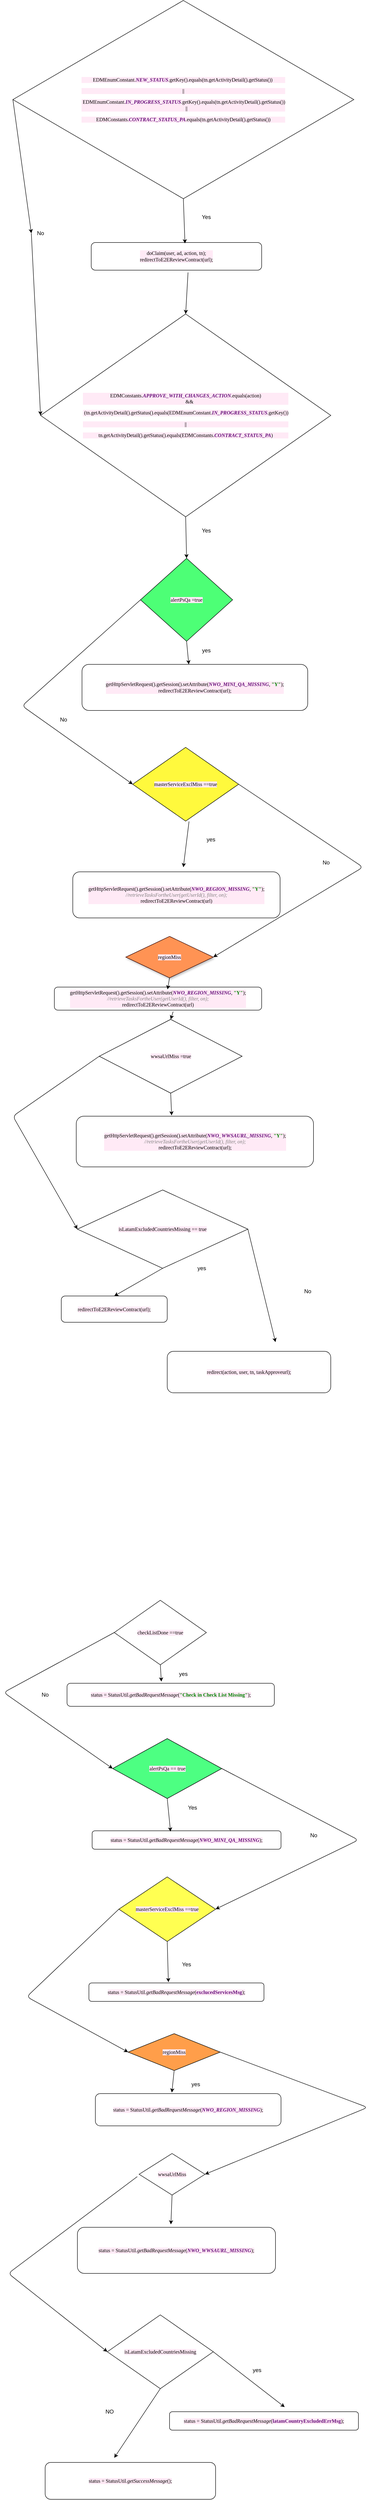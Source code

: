 <mxfile version="12.9.8" type="github">
  <diagram id="C5RBs43oDa-KdzZeNtuy" name="Page-1">
    <mxGraphModel dx="1849" dy="420" grid="1" gridSize="10" guides="1" tooltips="1" connect="1" arrows="1" fold="1" page="1" pageScale="1" pageWidth="827" pageHeight="1169" math="0" shadow="0">
      <root>
        <mxCell id="WIyWlLk6GJQsqaUBKTNV-0" />
        <mxCell id="WIyWlLk6GJQsqaUBKTNV-1" parent="WIyWlLk6GJQsqaUBKTNV-0" />
        <mxCell id="hJoSlyMiaI26ZgM42gBi-16" value="&lt;pre style=&quot;background-color: rgb(255 , 234 , 246) ; font-family: &amp;#34;consolas&amp;#34; ; font-size: 8.3pt&quot;&gt;masterServiceExclMiss ==true&lt;/pre&gt;" style="rhombus;whiteSpace=wrap;html=1;fillColor=#FFF93D;" parent="WIyWlLk6GJQsqaUBKTNV-1" vertex="1">
          <mxGeometry x="-530" y="1680" width="230" height="160" as="geometry" />
        </mxCell>
        <mxCell id="hJoSlyMiaI26ZgM42gBi-0" value="&lt;pre style=&quot;background-color: rgb(255 , 234 , 246) ; font-family: &amp;#34;consolas&amp;#34; ; font-size: 8.3pt&quot;&gt;EDMEnumConstant.&lt;span style=&quot;color: #660e7a ; font-weight: bold ; font-style: italic&quot;&gt;NEW_STATUS&lt;/span&gt;.getKey().equals(tn.getActivityDetail().getStatus()) &lt;/pre&gt;&lt;pre style=&quot;background-color: rgb(255 , 234 , 246) ; font-family: &amp;#34;consolas&amp;#34; ; font-size: 8.3pt&quot;&gt;||&lt;/pre&gt;&lt;pre style=&quot;background-color: rgb(255 , 234 , 246) ; font-family: &amp;#34;consolas&amp;#34; ; font-size: 8.3pt&quot;&gt; EDMEnumConstant.&lt;span style=&quot;color: #660e7a ; font-weight: bold ; font-style: italic&quot;&gt;IN_PROGRESS_STATUS&lt;/span&gt;.getKey().equals(tn.getActivityDetail().getStatus())&lt;br&gt;      || &lt;/pre&gt;&lt;pre style=&quot;background-color: rgb(255 , 234 , 246) ; font-family: &amp;#34;consolas&amp;#34; ; font-size: 8.3pt&quot;&gt;EDMConstants.&lt;span style=&quot;color: #660e7a ; font-weight: bold ; font-style: italic&quot;&gt;CONTRACT_STATUS_PA&lt;/span&gt;.equals(tn.getActivityDetail().getStatus())&lt;/pre&gt;" style="rhombus;whiteSpace=wrap;html=1;" parent="WIyWlLk6GJQsqaUBKTNV-1" vertex="1">
          <mxGeometry x="-790" y="60" width="740" height="430" as="geometry" />
        </mxCell>
        <mxCell id="hJoSlyMiaI26ZgM42gBi-2" value="&lt;pre style=&quot;background-color: rgb(255 , 234 , 246) ; font-family: &amp;#34;consolas&amp;#34; ; font-size: 8.3pt&quot;&gt;doClaim(user, ad, action, tn);&lt;br&gt;redirectToE2EReviewContract(url);&lt;/pre&gt;" style="rounded=1;whiteSpace=wrap;html=1;" parent="WIyWlLk6GJQsqaUBKTNV-1" vertex="1">
          <mxGeometry x="-620" y="585" width="370" height="60" as="geometry" />
        </mxCell>
        <mxCell id="hJoSlyMiaI26ZgM42gBi-3" value="" style="endArrow=classic;html=1;exitX=0.5;exitY=1;exitDx=0;exitDy=0;entryX=0.55;entryY=0.033;entryDx=0;entryDy=0;entryPerimeter=0;" parent="WIyWlLk6GJQsqaUBKTNV-1" source="hJoSlyMiaI26ZgM42gBi-0" target="hJoSlyMiaI26ZgM42gBi-2" edge="1">
          <mxGeometry width="50" height="50" relative="1" as="geometry">
            <mxPoint x="-490" y="550" as="sourcePoint" />
            <mxPoint x="-440" y="500" as="targetPoint" />
          </mxGeometry>
        </mxCell>
        <mxCell id="hJoSlyMiaI26ZgM42gBi-4" value="Yes" style="text;html=1;strokeColor=none;fillColor=none;align=center;verticalAlign=middle;whiteSpace=wrap;rounded=0;" parent="WIyWlLk6GJQsqaUBKTNV-1" vertex="1">
          <mxGeometry x="-390" y="520" width="40" height="20" as="geometry" />
        </mxCell>
        <mxCell id="hJoSlyMiaI26ZgM42gBi-5" value="&lt;div&gt;&lt;pre style=&quot;background-color: #ffeaf6 ; color: #000000 ; font-family: &amp;#34;consolas&amp;#34; ; font-size: 8.3pt&quot;&gt;EDMConstants.&lt;span style=&quot;color: #660e7a ; font-weight: bold ; font-style: italic&quot;&gt;APPROVE_WITH_CHANGES_ACTION&lt;/span&gt;.equals(action)&lt;br&gt;      &amp;amp;&amp;amp;&lt;/pre&gt;&lt;pre style=&quot;background-color: #ffeaf6 ; color: #000000 ; font-family: &amp;#34;consolas&amp;#34; ; font-size: 8.3pt&quot;&gt; (tn.getActivityDetail().getStatus().equals(EDMEnumConstant.&lt;span style=&quot;color: #660e7a ; font-weight: bold ; font-style: italic&quot;&gt;IN_PROGRESS_STATUS&lt;/span&gt;.getKey())&lt;/pre&gt;&lt;pre style=&quot;background-color: #ffeaf6 ; color: #000000 ; font-family: &amp;#34;consolas&amp;#34; ; font-size: 8.3pt&quot;&gt; || &lt;/pre&gt;&lt;pre style=&quot;background-color: #ffeaf6 ; color: #000000 ; font-family: &amp;#34;consolas&amp;#34; ; font-size: 8.3pt&quot;&gt;tn.getActivityDetail().getStatus().equals(EDMConstants.&lt;span style=&quot;color: #660e7a ; font-weight: bold ; font-style: italic&quot;&gt;CONTRACT_STATUS_PA&lt;/span&gt;)&lt;/pre&gt;&lt;/div&gt;" style="rhombus;whiteSpace=wrap;html=1;" parent="WIyWlLk6GJQsqaUBKTNV-1" vertex="1">
          <mxGeometry x="-730" y="740" width="630" height="440" as="geometry" />
        </mxCell>
        <mxCell id="hJoSlyMiaI26ZgM42gBi-6" value="" style="endArrow=classic;html=1;exitX=0;exitY=0.5;exitDx=0;exitDy=0;entryX=0;entryY=0.5;entryDx=0;entryDy=0;" parent="WIyWlLk6GJQsqaUBKTNV-1" source="hJoSlyMiaI26ZgM42gBi-7" target="hJoSlyMiaI26ZgM42gBi-5" edge="1">
          <mxGeometry width="50" height="50" relative="1" as="geometry">
            <mxPoint x="-410" y="330" as="sourcePoint" />
            <mxPoint x="-730" y="510" as="targetPoint" />
          </mxGeometry>
        </mxCell>
        <mxCell id="hJoSlyMiaI26ZgM42gBi-7" value="No" style="text;html=1;strokeColor=none;fillColor=none;align=center;verticalAlign=middle;whiteSpace=wrap;rounded=0;" parent="WIyWlLk6GJQsqaUBKTNV-1" vertex="1">
          <mxGeometry x="-750" y="555" width="40" height="20" as="geometry" />
        </mxCell>
        <mxCell id="hJoSlyMiaI26ZgM42gBi-8" value="" style="endArrow=classic;html=1;exitX=0;exitY=0.5;exitDx=0;exitDy=0;entryX=0;entryY=0.5;entryDx=0;entryDy=0;" parent="WIyWlLk6GJQsqaUBKTNV-1" source="hJoSlyMiaI26ZgM42gBi-0" target="hJoSlyMiaI26ZgM42gBi-7" edge="1">
          <mxGeometry width="50" height="50" relative="1" as="geometry">
            <mxPoint x="-790" y="275" as="sourcePoint" />
            <mxPoint x="-680" y="925" as="targetPoint" />
          </mxGeometry>
        </mxCell>
        <mxCell id="hJoSlyMiaI26ZgM42gBi-9" value="" style="endArrow=classic;html=1;entryX=0.5;entryY=0;entryDx=0;entryDy=0;exitX=0.568;exitY=1.083;exitDx=0;exitDy=0;exitPerimeter=0;" parent="WIyWlLk6GJQsqaUBKTNV-1" source="hJoSlyMiaI26ZgM42gBi-2" target="hJoSlyMiaI26ZgM42gBi-5" edge="1">
          <mxGeometry width="50" height="50" relative="1" as="geometry">
            <mxPoint x="-410" y="660" as="sourcePoint" />
            <mxPoint x="-410" y="680" as="targetPoint" />
          </mxGeometry>
        </mxCell>
        <mxCell id="hJoSlyMiaI26ZgM42gBi-10" value="&lt;pre style=&quot;background-color: rgb(255 , 234 , 246) ; font-family: &amp;#34;consolas&amp;#34; ; font-size: 8.3pt&quot;&gt;alertPsQa =true&lt;/pre&gt;" style="rhombus;whiteSpace=wrap;html=1;fillColor=#4DFF76;" parent="WIyWlLk6GJQsqaUBKTNV-1" vertex="1">
          <mxGeometry x="-513" y="1270" width="200" height="180" as="geometry" />
        </mxCell>
        <mxCell id="hJoSlyMiaI26ZgM42gBi-11" value="" style="endArrow=classic;html=1;exitX=0.5;exitY=1;exitDx=0;exitDy=0;entryX=0.5;entryY=0;entryDx=0;entryDy=0;" parent="WIyWlLk6GJQsqaUBKTNV-1" source="hJoSlyMiaI26ZgM42gBi-5" target="hJoSlyMiaI26ZgM42gBi-10" edge="1">
          <mxGeometry width="50" height="50" relative="1" as="geometry">
            <mxPoint x="-440" y="1230" as="sourcePoint" />
            <mxPoint x="-390" y="1180" as="targetPoint" />
          </mxGeometry>
        </mxCell>
        <mxCell id="hJoSlyMiaI26ZgM42gBi-12" value="Yes" style="text;html=1;strokeColor=none;fillColor=none;align=center;verticalAlign=middle;whiteSpace=wrap;rounded=0;" parent="WIyWlLk6GJQsqaUBKTNV-1" vertex="1">
          <mxGeometry x="-390" y="1200" width="40" height="20" as="geometry" />
        </mxCell>
        <mxCell id="hJoSlyMiaI26ZgM42gBi-13" value="&lt;pre style=&quot;background-color: rgb(255 , 234 , 246) ; font-family: &amp;#34;consolas&amp;#34; ; font-size: 8.3pt&quot;&gt;getHttpServletRequest().getSession().setAttribute(&lt;span style=&quot;color: #660e7a ; font-weight: bold ; font-style: italic&quot;&gt;NWO_MINI_QA_MISSING&lt;/span&gt;, &lt;span style=&quot;color: #008000 ; font-weight: bold&quot;&gt;&quot;Y&quot;&lt;/span&gt;);&lt;br&gt;redirectToE2EReviewContract(url);&lt;/pre&gt;" style="rounded=1;whiteSpace=wrap;html=1;" parent="WIyWlLk6GJQsqaUBKTNV-1" vertex="1">
          <mxGeometry x="-640" y="1500" width="490" height="100" as="geometry" />
        </mxCell>
        <mxCell id="hJoSlyMiaI26ZgM42gBi-14" value="" style="endArrow=classic;html=1;entryX=0.473;entryY=0;entryDx=0;entryDy=0;entryPerimeter=0;" parent="WIyWlLk6GJQsqaUBKTNV-1" target="hJoSlyMiaI26ZgM42gBi-13" edge="1">
          <mxGeometry width="50" height="50" relative="1" as="geometry">
            <mxPoint x="-413" y="1450" as="sourcePoint" />
            <mxPoint x="-400" y="1450" as="targetPoint" />
          </mxGeometry>
        </mxCell>
        <mxCell id="hJoSlyMiaI26ZgM42gBi-15" value="yes" style="text;html=1;strokeColor=none;fillColor=none;align=center;verticalAlign=middle;whiteSpace=wrap;rounded=0;" parent="WIyWlLk6GJQsqaUBKTNV-1" vertex="1">
          <mxGeometry x="-390" y="1460" width="40" height="20" as="geometry" />
        </mxCell>
        <mxCell id="hJoSlyMiaI26ZgM42gBi-17" value="" style="endArrow=classic;html=1;entryX=0;entryY=0.5;entryDx=0;entryDy=0;exitX=0;exitY=0.5;exitDx=0;exitDy=0;" parent="WIyWlLk6GJQsqaUBKTNV-1" target="hJoSlyMiaI26ZgM42gBi-16" edge="1" source="hJoSlyMiaI26ZgM42gBi-10">
          <mxGeometry width="50" height="50" relative="1" as="geometry">
            <mxPoint x="-520" y="1360" as="sourcePoint" />
            <mxPoint x="-720" y="1600" as="targetPoint" />
            <Array as="points">
              <mxPoint x="-770" y="1590" />
            </Array>
          </mxGeometry>
        </mxCell>
        <mxCell id="hJoSlyMiaI26ZgM42gBi-18" value="No" style="text;html=1;strokeColor=none;fillColor=none;align=center;verticalAlign=middle;whiteSpace=wrap;rounded=0;" parent="WIyWlLk6GJQsqaUBKTNV-1" vertex="1">
          <mxGeometry x="-700" y="1610" width="40" height="20" as="geometry" />
        </mxCell>
        <mxCell id="hJoSlyMiaI26ZgM42gBi-20" value="&lt;pre style=&quot;background-color: rgb(255 , 234 , 246) ; font-family: &amp;#34;consolas&amp;#34; ; font-size: 8.3pt&quot;&gt;getHttpServletRequest().getSession().setAttribute(&lt;span style=&quot;color: #660e7a ; font-weight: bold ; font-style: italic&quot;&gt;NWO_REGION_MISSING&lt;/span&gt;, &lt;span style=&quot;color: #008000 ; font-weight: bold&quot;&gt;&quot;Y&quot;&lt;/span&gt;);&lt;br&gt;&lt;span style=&quot;color: #808080 ; font-style: italic&quot;&gt;//retrieveTasksFortheUser(getUserId(), filter, on);&lt;br&gt;&lt;/span&gt;redirectToE2EReviewContract(url)&lt;/pre&gt;" style="rounded=1;whiteSpace=wrap;html=1;" parent="WIyWlLk6GJQsqaUBKTNV-1" vertex="1">
          <mxGeometry x="-660" y="1950" width="450" height="100" as="geometry" />
        </mxCell>
        <mxCell id="hJoSlyMiaI26ZgM42gBi-22" value="" style="endArrow=classic;html=1;exitX=0.532;exitY=1.004;exitDx=0;exitDy=0;exitPerimeter=0;" parent="WIyWlLk6GJQsqaUBKTNV-1" source="hJoSlyMiaI26ZgM42gBi-16" edge="1">
          <mxGeometry width="50" height="50" relative="1" as="geometry">
            <mxPoint x="-400" y="1920" as="sourcePoint" />
            <mxPoint x="-420" y="1940" as="targetPoint" />
          </mxGeometry>
        </mxCell>
        <mxCell id="hJoSlyMiaI26ZgM42gBi-23" value="yes" style="text;html=1;strokeColor=none;fillColor=none;align=center;verticalAlign=middle;whiteSpace=wrap;rounded=0;" parent="WIyWlLk6GJQsqaUBKTNV-1" vertex="1">
          <mxGeometry x="-380" y="1870" width="40" height="20" as="geometry" />
        </mxCell>
        <mxCell id="hJoSlyMiaI26ZgM42gBi-24" value="&lt;pre style=&quot;background-color: rgb(255 , 234 , 246) ; font-family: &amp;#34;consolas&amp;#34; ; font-size: 8.3pt&quot;&gt;wwsaUrlMiss =true&lt;/pre&gt;" style="rhombus;whiteSpace=wrap;html=1;" parent="WIyWlLk6GJQsqaUBKTNV-1" vertex="1">
          <mxGeometry x="-602.5" y="2270" width="310" height="160" as="geometry" />
        </mxCell>
        <mxCell id="hJoSlyMiaI26ZgM42gBi-26" value="No" style="text;html=1;strokeColor=none;fillColor=none;align=center;verticalAlign=middle;whiteSpace=wrap;rounded=0;" parent="WIyWlLk6GJQsqaUBKTNV-1" vertex="1">
          <mxGeometry x="-130" y="1920" width="40" height="20" as="geometry" />
        </mxCell>
        <mxCell id="hJoSlyMiaI26ZgM42gBi-28" value="&lt;pre style=&quot;background-color: rgb(255 , 234 , 246) ; font-family: &amp;#34;consolas&amp;#34; ; font-size: 8.3pt&quot;&gt;getHttpServletRequest().getSession().setAttribute(&lt;span style=&quot;color: #660e7a ; font-weight: bold ; font-style: italic&quot;&gt;NWO_WWSAURL_MISSING&lt;/span&gt;, &lt;span style=&quot;color: #008000 ; font-weight: bold&quot;&gt;&quot;Y&quot;&lt;/span&gt;);&lt;br&gt;&lt;span style=&quot;color: #808080 ; font-style: italic&quot;&gt;//retrieveTasksFortheUser(getUserId(), filter, on);&lt;br&gt;&lt;/span&gt;redirectToE2EReviewContract(url);&lt;/pre&gt;" style="rounded=1;whiteSpace=wrap;html=1;" parent="WIyWlLk6GJQsqaUBKTNV-1" vertex="1">
          <mxGeometry x="-652.5" y="2480" width="515" height="110" as="geometry" />
        </mxCell>
        <mxCell id="uuovN06LYBaAnTUlVfJP-0" value="&lt;pre style=&quot;background-color: rgb(255 , 234 , 246) ; font-family: &amp;#34;consolas&amp;#34; ; font-size: 8.3pt&quot;&gt;isLatamExcludedCountriesMissing == true&lt;/pre&gt;" style="rhombus;whiteSpace=wrap;html=1;" vertex="1" parent="WIyWlLk6GJQsqaUBKTNV-1">
          <mxGeometry x="-650" y="2640" width="370" height="170" as="geometry" />
        </mxCell>
        <mxCell id="uuovN06LYBaAnTUlVfJP-1" value="" style="endArrow=classic;html=1;exitX=0;exitY=0.5;exitDx=0;exitDy=0;entryX=0;entryY=0.5;entryDx=0;entryDy=0;" edge="1" parent="WIyWlLk6GJQsqaUBKTNV-1" source="hJoSlyMiaI26ZgM42gBi-24" target="uuovN06LYBaAnTUlVfJP-0">
          <mxGeometry width="50" height="50" relative="1" as="geometry">
            <mxPoint x="-650" y="2220" as="sourcePoint" />
            <mxPoint x="-750" y="2450" as="targetPoint" />
            <Array as="points">
              <mxPoint x="-790" y="2480" />
            </Array>
          </mxGeometry>
        </mxCell>
        <mxCell id="uuovN06LYBaAnTUlVfJP-2" value="&lt;pre style=&quot;background-color: rgb(255 , 234 , 246) ; font-family: &amp;#34;consolas&amp;#34; ; font-size: 8.3pt&quot;&gt;redirectToE2EReviewContract(url);&lt;/pre&gt;" style="rounded=1;whiteSpace=wrap;html=1;" vertex="1" parent="WIyWlLk6GJQsqaUBKTNV-1">
          <mxGeometry x="-685" y="2870" width="230" height="57" as="geometry" />
        </mxCell>
        <mxCell id="uuovN06LYBaAnTUlVfJP-3" value="" style="endArrow=classic;html=1;exitX=0.5;exitY=1;exitDx=0;exitDy=0;entryX=0.5;entryY=0;entryDx=0;entryDy=0;" edge="1" parent="WIyWlLk6GJQsqaUBKTNV-1" source="uuovN06LYBaAnTUlVfJP-0" target="uuovN06LYBaAnTUlVfJP-2">
          <mxGeometry width="50" height="50" relative="1" as="geometry">
            <mxPoint x="-540" y="2830" as="sourcePoint" />
            <mxPoint x="-490" y="2780" as="targetPoint" />
          </mxGeometry>
        </mxCell>
        <mxCell id="uuovN06LYBaAnTUlVfJP-4" value="yes" style="text;html=1;strokeColor=none;fillColor=none;align=center;verticalAlign=middle;whiteSpace=wrap;rounded=0;" vertex="1" parent="WIyWlLk6GJQsqaUBKTNV-1">
          <mxGeometry x="-400" y="2800" width="40" height="20" as="geometry" />
        </mxCell>
        <mxCell id="uuovN06LYBaAnTUlVfJP-7" value="No" style="text;html=1;strokeColor=none;fillColor=none;align=center;verticalAlign=middle;whiteSpace=wrap;rounded=0;" vertex="1" parent="WIyWlLk6GJQsqaUBKTNV-1">
          <mxGeometry x="-170" y="2850" width="40" height="20" as="geometry" />
        </mxCell>
        <mxCell id="uuovN06LYBaAnTUlVfJP-8" value="&lt;pre style=&quot;background-color: rgb(255 , 234 , 246) ; font-family: &amp;#34;consolas&amp;#34; ; font-size: 8.3pt&quot;&gt;checkListDone ==true&lt;/pre&gt;" style="rhombus;whiteSpace=wrap;html=1;" vertex="1" parent="WIyWlLk6GJQsqaUBKTNV-1">
          <mxGeometry x="-570" y="3530" width="200" height="140" as="geometry" />
        </mxCell>
        <mxCell id="uuovN06LYBaAnTUlVfJP-9" value="&lt;pre style=&quot;background-color: rgb(255 , 234 , 246) ; font-family: &amp;#34;consolas&amp;#34; ; font-size: 8.3pt&quot;&gt;status = StatusUtil.&lt;span style=&quot;font-style: italic&quot;&gt;getBadRequestMessage&lt;/span&gt;(&lt;span style=&quot;color: #008000 ; font-weight: bold&quot;&gt;&quot;Check in Check List Missing&quot;&lt;/span&gt;);&lt;/pre&gt;" style="rounded=1;whiteSpace=wrap;html=1;" vertex="1" parent="WIyWlLk6GJQsqaUBKTNV-1">
          <mxGeometry x="-672.5" y="3710" width="450" height="50" as="geometry" />
        </mxCell>
        <mxCell id="uuovN06LYBaAnTUlVfJP-10" value="" style="endArrow=classic;html=1;exitX=0.5;exitY=1;exitDx=0;exitDy=0;entryX=0.455;entryY=-0.073;entryDx=0;entryDy=0;entryPerimeter=0;" edge="1" parent="WIyWlLk6GJQsqaUBKTNV-1" source="uuovN06LYBaAnTUlVfJP-8" target="uuovN06LYBaAnTUlVfJP-9">
          <mxGeometry width="50" height="50" relative="1" as="geometry">
            <mxPoint x="-590" y="3710" as="sourcePoint" />
            <mxPoint x="-540" y="3660" as="targetPoint" />
          </mxGeometry>
        </mxCell>
        <mxCell id="uuovN06LYBaAnTUlVfJP-11" value="yes" style="text;html=1;strokeColor=none;fillColor=none;align=center;verticalAlign=middle;whiteSpace=wrap;rounded=0;" vertex="1" parent="WIyWlLk6GJQsqaUBKTNV-1">
          <mxGeometry x="-440" y="3680" width="40" height="20" as="geometry" />
        </mxCell>
        <mxCell id="uuovN06LYBaAnTUlVfJP-12" value="&lt;pre style=&quot;background-color: rgb(255 , 234 , 246) ; font-family: &amp;#34;consolas&amp;#34; ; font-size: 8.3pt&quot;&gt;alertPsQa == true&lt;/pre&gt;" style="rhombus;whiteSpace=wrap;html=1;fillColor=#4DFF82;" vertex="1" parent="WIyWlLk6GJQsqaUBKTNV-1">
          <mxGeometry x="-573.5" y="3830" width="237" height="130" as="geometry" />
        </mxCell>
        <mxCell id="uuovN06LYBaAnTUlVfJP-13" value="" style="endArrow=classic;html=1;exitX=0;exitY=0.5;exitDx=0;exitDy=0;entryX=0;entryY=0.5;entryDx=0;entryDy=0;" edge="1" parent="WIyWlLk6GJQsqaUBKTNV-1" source="uuovN06LYBaAnTUlVfJP-8" target="uuovN06LYBaAnTUlVfJP-12">
          <mxGeometry width="50" height="50" relative="1" as="geometry">
            <mxPoint x="-750" y="3780" as="sourcePoint" />
            <mxPoint x="-710" y="3770" as="targetPoint" />
            <Array as="points">
              <mxPoint x="-810" y="3730" />
            </Array>
          </mxGeometry>
        </mxCell>
        <mxCell id="uuovN06LYBaAnTUlVfJP-17" value="No" style="text;html=1;strokeColor=none;fillColor=none;align=center;verticalAlign=middle;whiteSpace=wrap;rounded=0;" vertex="1" parent="WIyWlLk6GJQsqaUBKTNV-1">
          <mxGeometry x="-740" y="3725" width="40" height="20" as="geometry" />
        </mxCell>
        <mxCell id="uuovN06LYBaAnTUlVfJP-18" value="&lt;pre style=&quot;background-color: rgb(255 , 234 , 246) ; font-family: &amp;#34;consolas&amp;#34; ; font-size: 8.3pt&quot;&gt;status = StatusUtil.&lt;span style=&quot;font-style: italic&quot;&gt;getBadRequestMessage&lt;/span&gt;(&lt;span style=&quot;color: #660e7a ; font-weight: bold ; font-style: italic&quot;&gt;NWO_MINI_QA_MISSING&lt;/span&gt;);&lt;/pre&gt;" style="rounded=1;whiteSpace=wrap;html=1;" vertex="1" parent="WIyWlLk6GJQsqaUBKTNV-1">
          <mxGeometry x="-618" y="4030" width="410" height="40" as="geometry" />
        </mxCell>
        <mxCell id="uuovN06LYBaAnTUlVfJP-19" value="" style="endArrow=classic;html=1;exitX=0.5;exitY=1;exitDx=0;exitDy=0;entryX=0.415;entryY=0.042;entryDx=0;entryDy=0;entryPerimeter=0;" edge="1" parent="WIyWlLk6GJQsqaUBKTNV-1" source="uuovN06LYBaAnTUlVfJP-12" target="uuovN06LYBaAnTUlVfJP-18">
          <mxGeometry width="50" height="50" relative="1" as="geometry">
            <mxPoint x="-450" y="4020" as="sourcePoint" />
            <mxPoint x="-400" y="3970" as="targetPoint" />
          </mxGeometry>
        </mxCell>
        <mxCell id="uuovN06LYBaAnTUlVfJP-20" value="Yes" style="text;html=1;strokeColor=none;fillColor=none;align=center;verticalAlign=middle;whiteSpace=wrap;rounded=0;" vertex="1" parent="WIyWlLk6GJQsqaUBKTNV-1">
          <mxGeometry x="-420" y="3970" width="40" height="20" as="geometry" />
        </mxCell>
        <mxCell id="uuovN06LYBaAnTUlVfJP-21" value="&lt;pre style=&quot;background-color: rgb(255 , 234 , 246) ; font-family: &amp;#34;consolas&amp;#34; ; font-size: 8.3pt&quot;&gt;masterServiceExclMiss ==true&lt;/pre&gt;" style="rhombus;whiteSpace=wrap;html=1;fillColor=#FFFF52;" vertex="1" parent="WIyWlLk6GJQsqaUBKTNV-1">
          <mxGeometry x="-560" y="4130" width="210" height="140" as="geometry" />
        </mxCell>
        <mxCell id="uuovN06LYBaAnTUlVfJP-22" value="&lt;pre style=&quot;background-color: rgb(255 , 234 , 246) ; font-family: &amp;#34;consolas&amp;#34; ; font-size: 8.3pt&quot;&gt;status = StatusUtil.&lt;span style=&quot;font-style: italic&quot;&gt;getBadRequestMessage&lt;/span&gt;(&lt;span style=&quot;color: #660e7a ; font-weight: bold&quot;&gt;exclucedServicesMsg&lt;/span&gt;);&lt;/pre&gt;" style="rounded=1;whiteSpace=wrap;html=1;" vertex="1" parent="WIyWlLk6GJQsqaUBKTNV-1">
          <mxGeometry x="-625" y="4360" width="380" height="40" as="geometry" />
        </mxCell>
        <mxCell id="uuovN06LYBaAnTUlVfJP-24" value="" style="endArrow=classic;html=1;exitX=0.5;exitY=1;exitDx=0;exitDy=0;entryX=0.454;entryY=-0.042;entryDx=0;entryDy=0;entryPerimeter=0;" edge="1" parent="WIyWlLk6GJQsqaUBKTNV-1" source="uuovN06LYBaAnTUlVfJP-21" target="uuovN06LYBaAnTUlVfJP-22">
          <mxGeometry width="50" height="50" relative="1" as="geometry">
            <mxPoint x="-470" y="4360" as="sourcePoint" />
            <mxPoint x="-420" y="4310" as="targetPoint" />
          </mxGeometry>
        </mxCell>
        <mxCell id="uuovN06LYBaAnTUlVfJP-25" value="Yes" style="text;html=1;strokeColor=none;fillColor=none;align=center;verticalAlign=middle;whiteSpace=wrap;rounded=0;" vertex="1" parent="WIyWlLk6GJQsqaUBKTNV-1">
          <mxGeometry x="-433" y="4310" width="40" height="20" as="geometry" />
        </mxCell>
        <mxCell id="uuovN06LYBaAnTUlVfJP-26" value="" style="endArrow=classic;html=1;exitX=1;exitY=0.5;exitDx=0;exitDy=0;entryX=1;entryY=0.5;entryDx=0;entryDy=0;" edge="1" parent="WIyWlLk6GJQsqaUBKTNV-1" source="uuovN06LYBaAnTUlVfJP-12" target="uuovN06LYBaAnTUlVfJP-21">
          <mxGeometry width="50" height="50" relative="1" as="geometry">
            <mxPoint x="-280" y="4180" as="sourcePoint" />
            <mxPoint x="-230" y="4130" as="targetPoint" />
            <Array as="points">
              <mxPoint x="-40" y="4050" />
            </Array>
          </mxGeometry>
        </mxCell>
        <mxCell id="uuovN06LYBaAnTUlVfJP-27" value="No" style="text;html=1;strokeColor=none;fillColor=none;align=center;verticalAlign=middle;whiteSpace=wrap;rounded=0;" vertex="1" parent="WIyWlLk6GJQsqaUBKTNV-1">
          <mxGeometry x="-157" y="4030" width="40" height="20" as="geometry" />
        </mxCell>
        <mxCell id="uuovN06LYBaAnTUlVfJP-28" value="&lt;pre style=&quot;background-color: rgb(255 , 234 , 246) ; font-family: &amp;#34;consolas&amp;#34; ; font-size: 8.3pt&quot;&gt;regionMiss&lt;/pre&gt;" style="rhombus;whiteSpace=wrap;html=1;fillColor=#FF9E4A;" vertex="1" parent="WIyWlLk6GJQsqaUBKTNV-1">
          <mxGeometry x="-540" y="4470" width="200" height="80" as="geometry" />
        </mxCell>
        <mxCell id="uuovN06LYBaAnTUlVfJP-29" value="" style="endArrow=classic;html=1;exitX=0;exitY=0.5;exitDx=0;exitDy=0;entryX=0;entryY=0.5;entryDx=0;entryDy=0;" edge="1" parent="WIyWlLk6GJQsqaUBKTNV-1" source="uuovN06LYBaAnTUlVfJP-21" target="uuovN06LYBaAnTUlVfJP-28">
          <mxGeometry width="50" height="50" relative="1" as="geometry">
            <mxPoint x="-770" y="4440" as="sourcePoint" />
            <mxPoint x="-720" y="4390" as="targetPoint" />
            <Array as="points">
              <mxPoint x="-760" y="4390" />
            </Array>
          </mxGeometry>
        </mxCell>
        <mxCell id="uuovN06LYBaAnTUlVfJP-30" value="&lt;pre style=&quot;background-color: rgb(255 , 234 , 246) ; font-family: &amp;#34;consolas&amp;#34; ; font-size: 8.3pt&quot;&gt;status = StatusUtil.&lt;span style=&quot;font-style: italic&quot;&gt;getBadRequestMessage&lt;/span&gt;(&lt;span style=&quot;color: #660e7a ; font-weight: bold ; font-style: italic&quot;&gt;NWO_REGION_MISSING&lt;/span&gt;);&lt;/pre&gt;" style="rounded=1;whiteSpace=wrap;html=1;" vertex="1" parent="WIyWlLk6GJQsqaUBKTNV-1">
          <mxGeometry x="-611" y="4600" width="403" height="70" as="geometry" />
        </mxCell>
        <mxCell id="uuovN06LYBaAnTUlVfJP-31" value="" style="endArrow=classic;html=1;exitX=0.5;exitY=1;exitDx=0;exitDy=0;entryX=0.412;entryY=-0.033;entryDx=0;entryDy=0;entryPerimeter=0;" edge="1" parent="WIyWlLk6GJQsqaUBKTNV-1" source="uuovN06LYBaAnTUlVfJP-28" target="uuovN06LYBaAnTUlVfJP-30">
          <mxGeometry width="50" height="50" relative="1" as="geometry">
            <mxPoint x="-480" y="4610" as="sourcePoint" />
            <mxPoint x="-430" y="4560" as="targetPoint" />
          </mxGeometry>
        </mxCell>
        <mxCell id="uuovN06LYBaAnTUlVfJP-32" value="yes" style="text;html=1;strokeColor=none;fillColor=none;align=center;verticalAlign=middle;whiteSpace=wrap;rounded=0;" vertex="1" parent="WIyWlLk6GJQsqaUBKTNV-1">
          <mxGeometry x="-413" y="4570" width="40" height="20" as="geometry" />
        </mxCell>
        <mxCell id="uuovN06LYBaAnTUlVfJP-33" value="&lt;pre style=&quot;background-color: rgb(255 , 234 , 246) ; font-family: &amp;#34;consolas&amp;#34; ; font-size: 8.3pt&quot;&gt;wwsaUrlMiss&lt;/pre&gt;" style="rhombus;whiteSpace=wrap;html=1;" vertex="1" parent="WIyWlLk6GJQsqaUBKTNV-1">
          <mxGeometry x="-516" y="4730" width="143" height="90" as="geometry" />
        </mxCell>
        <mxCell id="uuovN06LYBaAnTUlVfJP-34" value="&lt;pre style=&quot;background-color: rgb(255 , 234 , 246) ; font-family: &amp;#34;consolas&amp;#34; ; font-size: 8.3pt&quot;&gt;status = StatusUtil.&lt;span style=&quot;font-style: italic&quot;&gt;getBadRequestMessage&lt;/span&gt;(&lt;span style=&quot;color: #660e7a ; font-weight: bold ; font-style: italic&quot;&gt;NWO_WWSAURL_MISSING&lt;/span&gt;);&lt;/pre&gt;" style="rounded=1;whiteSpace=wrap;html=1;" vertex="1" parent="WIyWlLk6GJQsqaUBKTNV-1">
          <mxGeometry x="-650" y="4890" width="430" height="100" as="geometry" />
        </mxCell>
        <mxCell id="uuovN06LYBaAnTUlVfJP-35" value="" style="endArrow=classic;html=1;exitX=0.5;exitY=1;exitDx=0;exitDy=0;entryX=0.472;entryY=-0.062;entryDx=0;entryDy=0;entryPerimeter=0;" edge="1" parent="WIyWlLk6GJQsqaUBKTNV-1" source="uuovN06LYBaAnTUlVfJP-33" target="uuovN06LYBaAnTUlVfJP-34">
          <mxGeometry width="50" height="50" relative="1" as="geometry">
            <mxPoint x="-630" y="4860" as="sourcePoint" />
            <mxPoint x="-580" y="4810" as="targetPoint" />
          </mxGeometry>
        </mxCell>
        <mxCell id="uuovN06LYBaAnTUlVfJP-36" value="" style="endArrow=classic;html=1;exitX=1;exitY=0.5;exitDx=0;exitDy=0;entryX=1;entryY=0.5;entryDx=0;entryDy=0;" edge="1" parent="WIyWlLk6GJQsqaUBKTNV-1" source="uuovN06LYBaAnTUlVfJP-28" target="uuovN06LYBaAnTUlVfJP-33">
          <mxGeometry width="50" height="50" relative="1" as="geometry">
            <mxPoint x="-150" y="4760" as="sourcePoint" />
            <mxPoint x="-100" y="4710" as="targetPoint" />
            <Array as="points">
              <mxPoint x="-20" y="4630" />
            </Array>
          </mxGeometry>
        </mxCell>
        <mxCell id="uuovN06LYBaAnTUlVfJP-37" value="&lt;pre style=&quot;background-color: rgb(255 , 234 , 246) ; font-family: &amp;#34;consolas&amp;#34; ; font-size: 8.3pt&quot;&gt;isLatamExcludedCountriesMissing&lt;/pre&gt;" style="rhombus;whiteSpace=wrap;html=1;" vertex="1" parent="WIyWlLk6GJQsqaUBKTNV-1">
          <mxGeometry x="-585" y="5080" width="230" height="160" as="geometry" />
        </mxCell>
        <mxCell id="uuovN06LYBaAnTUlVfJP-38" value="" style="endArrow=classic;html=1;entryX=0;entryY=0.5;entryDx=0;entryDy=0;" edge="1" parent="WIyWlLk6GJQsqaUBKTNV-1" target="uuovN06LYBaAnTUlVfJP-37">
          <mxGeometry width="50" height="50" relative="1" as="geometry">
            <mxPoint x="-520" y="4780" as="sourcePoint" />
            <mxPoint x="-670" y="5310" as="targetPoint" />
            <Array as="points">
              <mxPoint x="-800" y="4990" />
            </Array>
          </mxGeometry>
        </mxCell>
        <mxCell id="uuovN06LYBaAnTUlVfJP-39" value="&lt;pre style=&quot;background-color: rgb(255 , 234 , 246) ; font-family: &amp;#34;consolas&amp;#34; ; font-size: 8.3pt&quot;&gt;status = StatusUtil.&lt;span style=&quot;font-style: italic&quot;&gt;getBadRequestMessage&lt;/span&gt;(&lt;span style=&quot;color: #660e7a ; font-weight: bold&quot;&gt;latamCountryExcludedErrMsg&lt;/span&gt;);&lt;/pre&gt;" style="rounded=1;whiteSpace=wrap;html=1;" vertex="1" parent="WIyWlLk6GJQsqaUBKTNV-1">
          <mxGeometry x="-450" y="5290" width="410" height="40" as="geometry" />
        </mxCell>
        <mxCell id="uuovN06LYBaAnTUlVfJP-40" value="" style="endArrow=classic;html=1;exitX=1;exitY=0.5;exitDx=0;exitDy=0;" edge="1" parent="WIyWlLk6GJQsqaUBKTNV-1" source="uuovN06LYBaAnTUlVfJP-37">
          <mxGeometry width="50" height="50" relative="1" as="geometry">
            <mxPoint x="-580" y="5290" as="sourcePoint" />
            <mxPoint x="-200" y="5280" as="targetPoint" />
          </mxGeometry>
        </mxCell>
        <mxCell id="uuovN06LYBaAnTUlVfJP-42" value="&lt;div&gt;&lt;meta http-equiv=&quot;content-type&quot; content=&quot;text/html; charset=UTF-8&quot;&gt;&lt;pre style=&quot;background-color:#ffeaf6;color:#000000;font-family:&#39;Consolas&#39;;font-size:8.3pt;&quot;&gt;status = StatusUtil.&lt;span style=&quot;font-style:italic;&quot;&gt;getSuccessMessage&lt;/span&gt;();&lt;/pre&gt;&lt;/div&gt;" style="rounded=1;whiteSpace=wrap;html=1;" vertex="1" parent="WIyWlLk6GJQsqaUBKTNV-1">
          <mxGeometry x="-720" y="5400" width="370" height="80" as="geometry" />
        </mxCell>
        <mxCell id="uuovN06LYBaAnTUlVfJP-43" value="yes" style="text;html=1;strokeColor=none;fillColor=none;align=center;verticalAlign=middle;whiteSpace=wrap;rounded=0;" vertex="1" parent="WIyWlLk6GJQsqaUBKTNV-1">
          <mxGeometry x="-280" y="5190" width="40" height="20" as="geometry" />
        </mxCell>
        <mxCell id="uuovN06LYBaAnTUlVfJP-44" value="" style="endArrow=classic;html=1;exitX=0.5;exitY=1;exitDx=0;exitDy=0;" edge="1" parent="WIyWlLk6GJQsqaUBKTNV-1" source="uuovN06LYBaAnTUlVfJP-37">
          <mxGeometry width="50" height="50" relative="1" as="geometry">
            <mxPoint x="-620" y="5320" as="sourcePoint" />
            <mxPoint x="-570" y="5390" as="targetPoint" />
          </mxGeometry>
        </mxCell>
        <mxCell id="uuovN06LYBaAnTUlVfJP-45" value="NO" style="text;html=1;strokeColor=none;fillColor=none;align=center;verticalAlign=middle;whiteSpace=wrap;rounded=0;" vertex="1" parent="WIyWlLk6GJQsqaUBKTNV-1">
          <mxGeometry x="-600" y="5280" width="40" height="20" as="geometry" />
        </mxCell>
        <mxCell id="uuovN06LYBaAnTUlVfJP-46" value="&lt;pre style=&quot;background-color: rgb(255 , 234 , 246) ; font-family: &amp;#34;consolas&amp;#34; ; font-size: 8.3pt&quot;&gt;redirect(action, user, tn, taskApproveurl);&lt;/pre&gt;" style="rounded=1;whiteSpace=wrap;html=1;" vertex="1" parent="WIyWlLk6GJQsqaUBKTNV-1">
          <mxGeometry x="-455" y="2990" width="355" height="90" as="geometry" />
        </mxCell>
        <mxCell id="uuovN06LYBaAnTUlVfJP-48" value="" style="endArrow=classic;html=1;exitX=1;exitY=0.5;exitDx=0;exitDy=0;" edge="1" parent="WIyWlLk6GJQsqaUBKTNV-1" source="uuovN06LYBaAnTUlVfJP-0">
          <mxGeometry width="50" height="50" relative="1" as="geometry">
            <mxPoint x="-210" y="2890" as="sourcePoint" />
            <mxPoint x="-220" y="2970" as="targetPoint" />
          </mxGeometry>
        </mxCell>
        <mxCell id="uuovN06LYBaAnTUlVfJP-49" value="&lt;pre style=&quot;background-color: rgb(255 , 234 , 246) ; font-family: &amp;#34;consolas&amp;#34; ; font-size: 8.3pt&quot;&gt;regionMiss&lt;/pre&gt;" style="rhombus;whiteSpace=wrap;html=1;fillColor=#FF9354;shadow=1;strokeColor=#330000;" vertex="1" parent="WIyWlLk6GJQsqaUBKTNV-1">
          <mxGeometry x="-545" y="2090" width="190" height="90" as="geometry" />
        </mxCell>
        <mxCell id="uuovN06LYBaAnTUlVfJP-50" value="&lt;pre style=&quot;background-color: rgb(255 , 234 , 246) ; font-family: &amp;#34;consolas&amp;#34; ; font-size: 8.3pt&quot;&gt;getHttpServletRequest().getSession().setAttribute(&lt;span style=&quot;color: #660e7a ; font-weight: bold ; font-style: italic&quot;&gt;NWO_REGION_MISSING&lt;/span&gt;, &lt;span style=&quot;color: #008000 ; font-weight: bold&quot;&gt;&quot;Y&quot;&lt;/span&gt;);&lt;br&gt;&lt;span style=&quot;color: #808080 ; font-style: italic&quot;&gt;//retrieveTasksFortheUser(getUserId(), filter, on);&lt;br&gt;&lt;/span&gt;redirectToE2EReviewContract(url)&lt;/pre&gt;" style="rounded=1;whiteSpace=wrap;html=1;fillColor=#FFFFFF;" vertex="1" parent="WIyWlLk6GJQsqaUBKTNV-1">
          <mxGeometry x="-700" y="2200" width="450" height="50" as="geometry" />
        </mxCell>
        <mxCell id="uuovN06LYBaAnTUlVfJP-51" value="" style="endArrow=classic;html=1;exitX=1;exitY=0.5;exitDx=0;exitDy=0;entryX=1;entryY=0.5;entryDx=0;entryDy=0;" edge="1" parent="WIyWlLk6GJQsqaUBKTNV-1" source="hJoSlyMiaI26ZgM42gBi-16" target="uuovN06LYBaAnTUlVfJP-49">
          <mxGeometry width="50" height="50" relative="1" as="geometry">
            <mxPoint x="-220" y="1920" as="sourcePoint" />
            <mxPoint x="-60" y="1990" as="targetPoint" />
            <Array as="points">
              <mxPoint x="-30" y="1940" />
            </Array>
          </mxGeometry>
        </mxCell>
        <mxCell id="uuovN06LYBaAnTUlVfJP-53" value="" style="endArrow=classic;html=1;exitX=0.573;exitY=1.06;exitDx=0;exitDy=0;exitPerimeter=0;entryX=0.5;entryY=0;entryDx=0;entryDy=0;" edge="1" parent="WIyWlLk6GJQsqaUBKTNV-1" source="uuovN06LYBaAnTUlVfJP-50" target="hJoSlyMiaI26ZgM42gBi-24">
          <mxGeometry width="50" height="50" relative="1" as="geometry">
            <mxPoint x="-550" y="2320" as="sourcePoint" />
            <mxPoint x="-500" y="2270" as="targetPoint" />
          </mxGeometry>
        </mxCell>
        <mxCell id="uuovN06LYBaAnTUlVfJP-55" value="" style="endArrow=classic;html=1;exitX=0.5;exitY=1;exitDx=0;exitDy=0;entryX=0.402;entryY=-0.015;entryDx=0;entryDy=0;entryPerimeter=0;" edge="1" parent="WIyWlLk6GJQsqaUBKTNV-1" source="hJoSlyMiaI26ZgM42gBi-24" target="hJoSlyMiaI26ZgM42gBi-28">
          <mxGeometry width="50" height="50" relative="1" as="geometry">
            <mxPoint x="-540" y="2480" as="sourcePoint" />
            <mxPoint x="-490" y="2430" as="targetPoint" />
          </mxGeometry>
        </mxCell>
        <mxCell id="uuovN06LYBaAnTUlVfJP-56" value="" style="endArrow=classic;html=1;exitX=0.5;exitY=1;exitDx=0;exitDy=0;entryX=0.546;entryY=0.1;entryDx=0;entryDy=0;entryPerimeter=0;" edge="1" parent="WIyWlLk6GJQsqaUBKTNV-1" source="uuovN06LYBaAnTUlVfJP-49" target="uuovN06LYBaAnTUlVfJP-50">
          <mxGeometry width="50" height="50" relative="1" as="geometry">
            <mxPoint x="-550" y="2220" as="sourcePoint" />
            <mxPoint x="-500" y="2170" as="targetPoint" />
          </mxGeometry>
        </mxCell>
      </root>
    </mxGraphModel>
  </diagram>
</mxfile>
